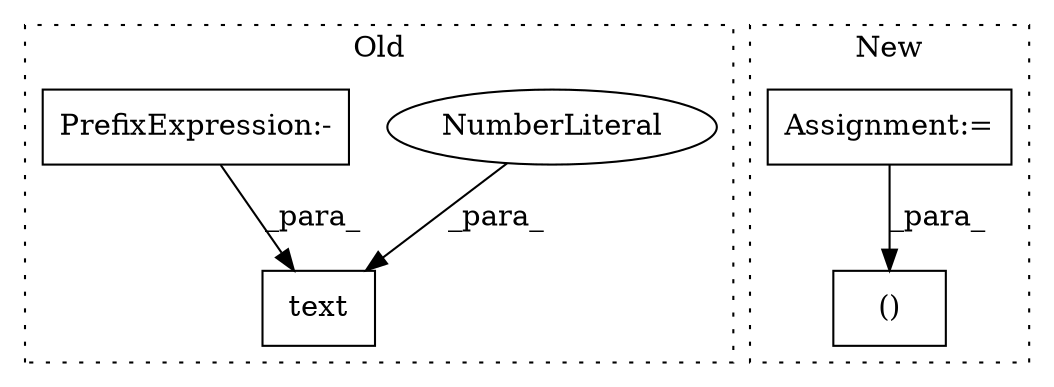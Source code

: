 digraph G {
subgraph cluster0 {
1 [label="text" a="32" s="3817,3901" l="5,1" shape="box"];
3 [label="NumberLiteral" a="34" s="3822" l="3" shape="ellipse"];
4 [label="PrefixExpression:-" a="38" s="3826" l="1" shape="box"];
label = "Old";
style="dotted";
}
subgraph cluster1 {
2 [label="()" a="106" s="3238" l="18" shape="box"];
5 [label="Assignment:=" a="7" s="2982" l="1" shape="box"];
label = "New";
style="dotted";
}
3 -> 1 [label="_para_"];
4 -> 1 [label="_para_"];
5 -> 2 [label="_para_"];
}